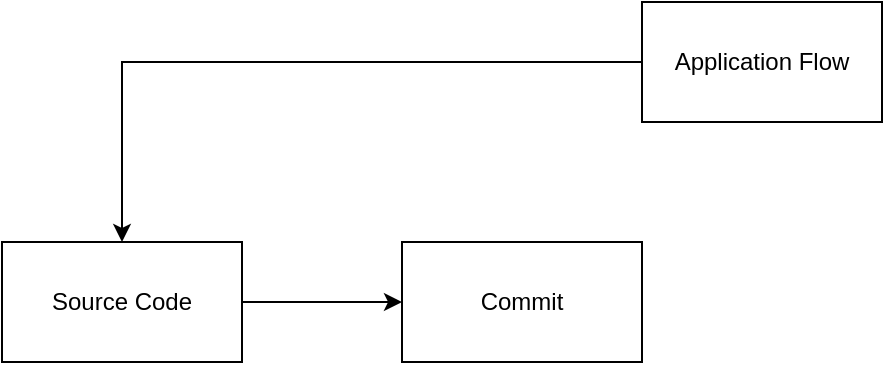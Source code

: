 <mxfile version="26.2.9">
  <diagram name="Page-1" id="jNxPUxaBNtRELnaQ6DSP">
    <mxGraphModel dx="874" dy="483" grid="1" gridSize="10" guides="1" tooltips="1" connect="1" arrows="1" fold="1" page="1" pageScale="1" pageWidth="850" pageHeight="1100" math="0" shadow="0">
      <root>
        <mxCell id="0" />
        <mxCell id="1" parent="0" />
        <mxCell id="yeO_3CGvvgYVRdCetNla-3" value="" style="edgeStyle=orthogonalEdgeStyle;rounded=0;orthogonalLoop=1;jettySize=auto;html=1;" edge="1" parent="1" source="yeO_3CGvvgYVRdCetNla-1" target="yeO_3CGvvgYVRdCetNla-2">
          <mxGeometry relative="1" as="geometry" />
        </mxCell>
        <mxCell id="yeO_3CGvvgYVRdCetNla-1" value="Application Flow" style="rounded=0;whiteSpace=wrap;html=1;" vertex="1" parent="1">
          <mxGeometry x="360" y="40" width="120" height="60" as="geometry" />
        </mxCell>
        <mxCell id="yeO_3CGvvgYVRdCetNla-5" value="" style="edgeStyle=orthogonalEdgeStyle;rounded=0;orthogonalLoop=1;jettySize=auto;html=1;" edge="1" parent="1" source="yeO_3CGvvgYVRdCetNla-2" target="yeO_3CGvvgYVRdCetNla-4">
          <mxGeometry relative="1" as="geometry" />
        </mxCell>
        <mxCell id="yeO_3CGvvgYVRdCetNla-2" value="Source Code" style="rounded=0;whiteSpace=wrap;html=1;" vertex="1" parent="1">
          <mxGeometry x="40" y="160" width="120" height="60" as="geometry" />
        </mxCell>
        <mxCell id="yeO_3CGvvgYVRdCetNla-4" value="Commit" style="rounded=0;whiteSpace=wrap;html=1;" vertex="1" parent="1">
          <mxGeometry x="240" y="160" width="120" height="60" as="geometry" />
        </mxCell>
      </root>
    </mxGraphModel>
  </diagram>
</mxfile>
